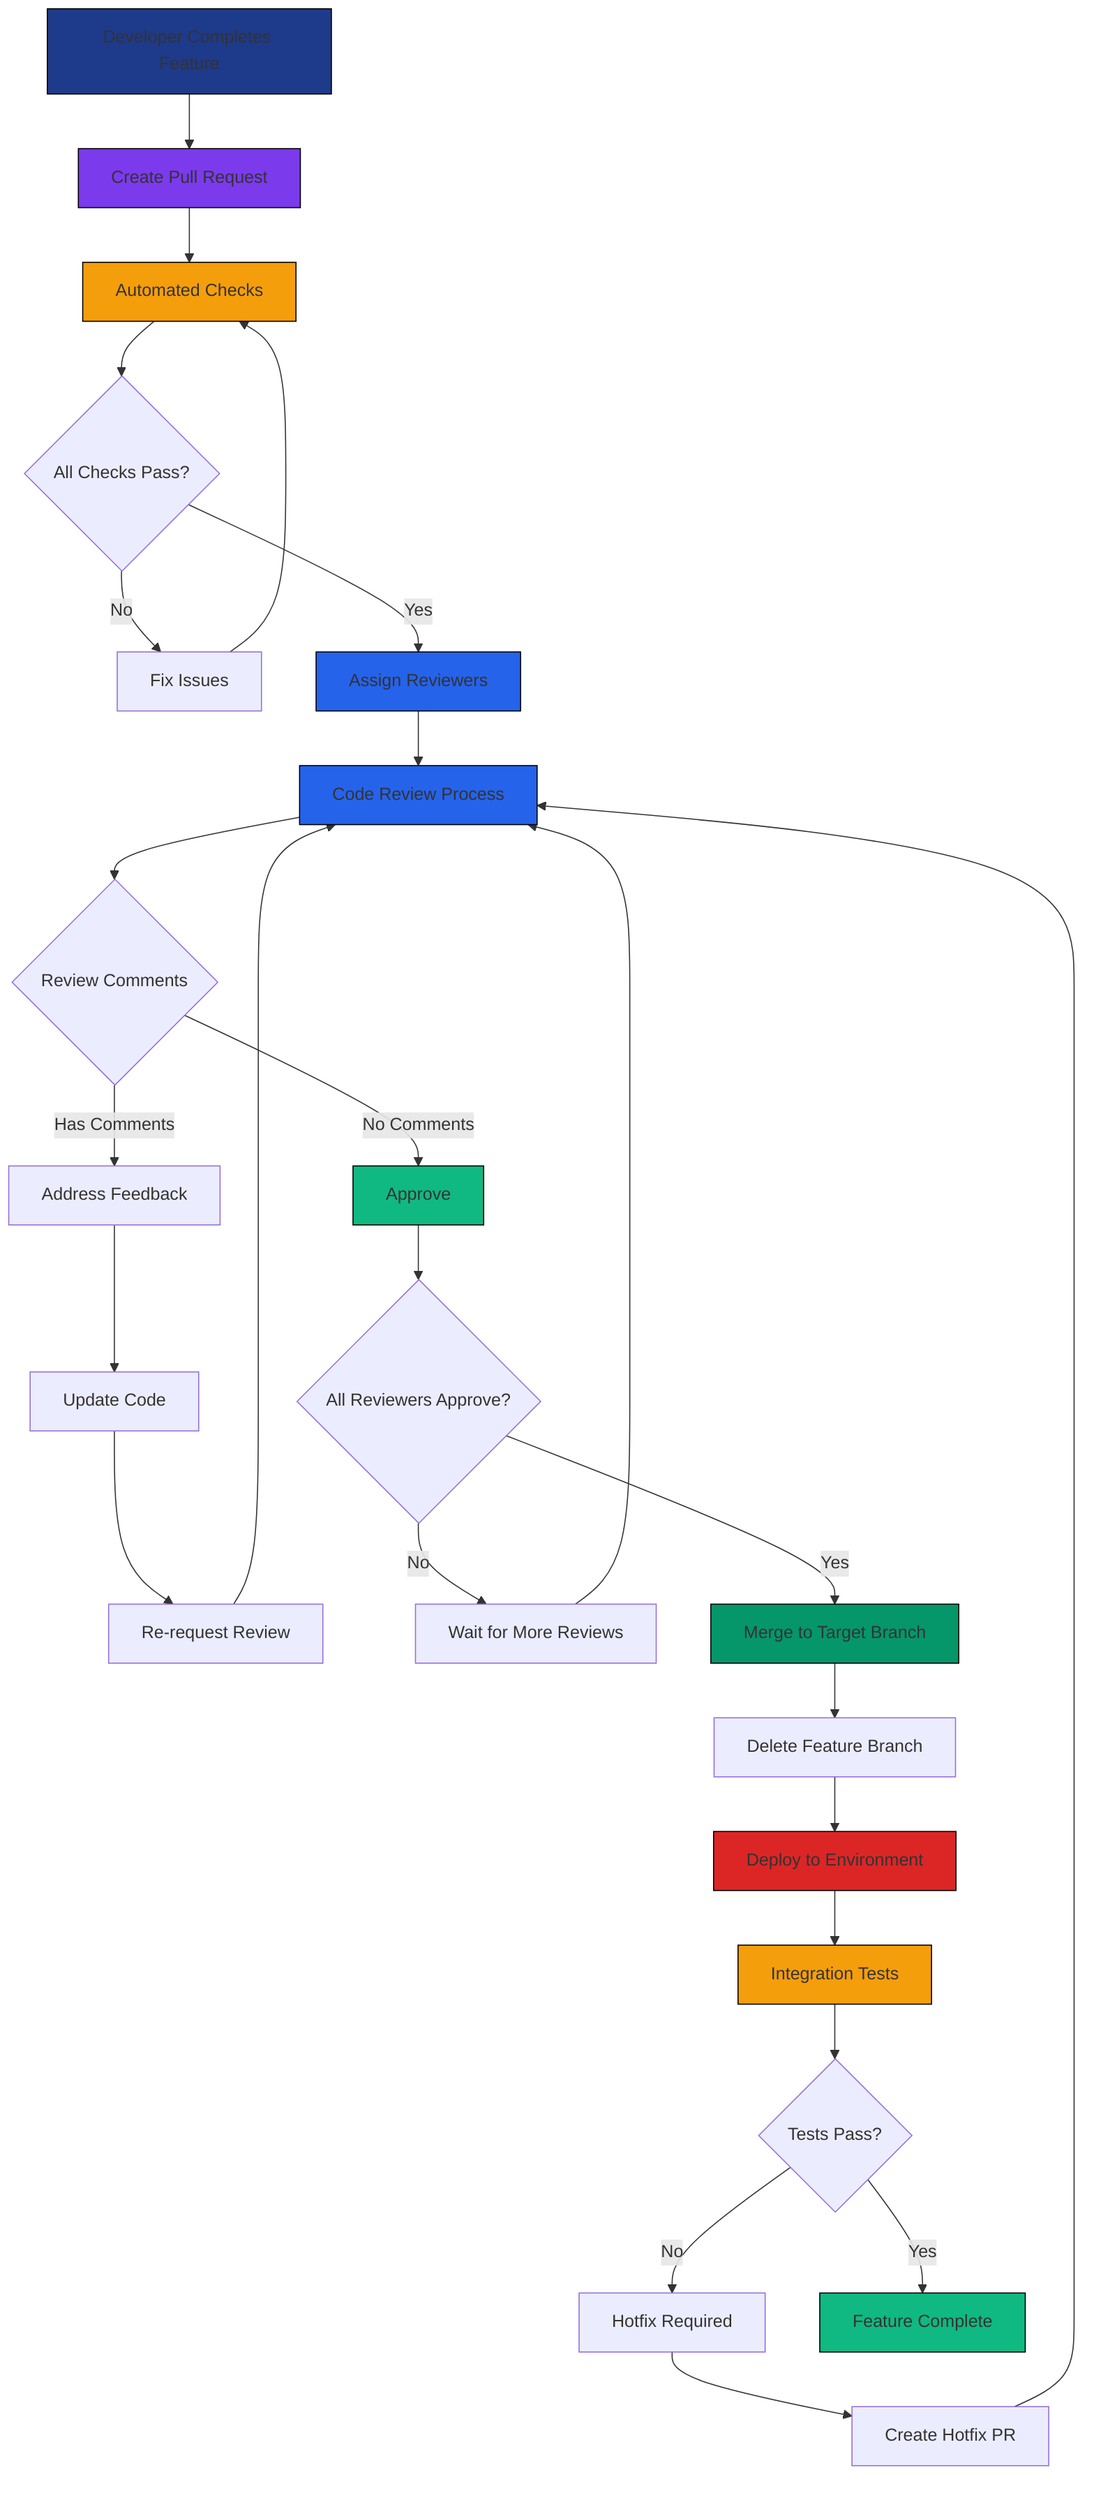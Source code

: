 graph TD
    A[Developer Completes Feature] --> B[Create Pull Request]
    B --> C[Automated Checks]
    
    C --> D{All Checks Pass?}
    D -->|No| E[Fix Issues]
    E --> C
    D -->|Yes| F[Assign Reviewers]
    
    F --> G[Code Review Process]
    G --> H{Review Comments}
    
    H -->|No Comments| I[Approve]
    H -->|Has Comments| J[Address Feedback]
    
    J --> K[Update Code]
    K --> L[Re-request Review]
    L --> G
    
    I --> M{All Reviewers Approve?}
    M -->|No| N[Wait for More Reviews]
    N --> G
    M -->|Yes| O[Merge to Target Branch]
    
    O --> P[Delete Feature Branch]
    P --> Q[Deploy to Environment]
    Q --> R[Integration Tests]
    
    R --> S{Tests Pass?}
    S -->|No| T[Hotfix Required]
    T --> U[Create Hotfix PR]
    U --> G
    S -->|Yes| V[Feature Complete]
    
    style A fill:#1E3A8A,stroke:#000000
    style B fill:#7C3AED,stroke:#000000
    style C fill:#F59E0B,stroke:#000000
    style F fill:#2563EB,stroke:#000000
    style G fill:#2563EB,stroke:#000000
    style I fill:#10B981,stroke:#000000
    style O fill:#059669,stroke:#000000
    style Q fill:#DC2626,stroke:#000000
    style R fill:#F59E0B,stroke:#000000
    style V fill:#10B981,stroke:#000000